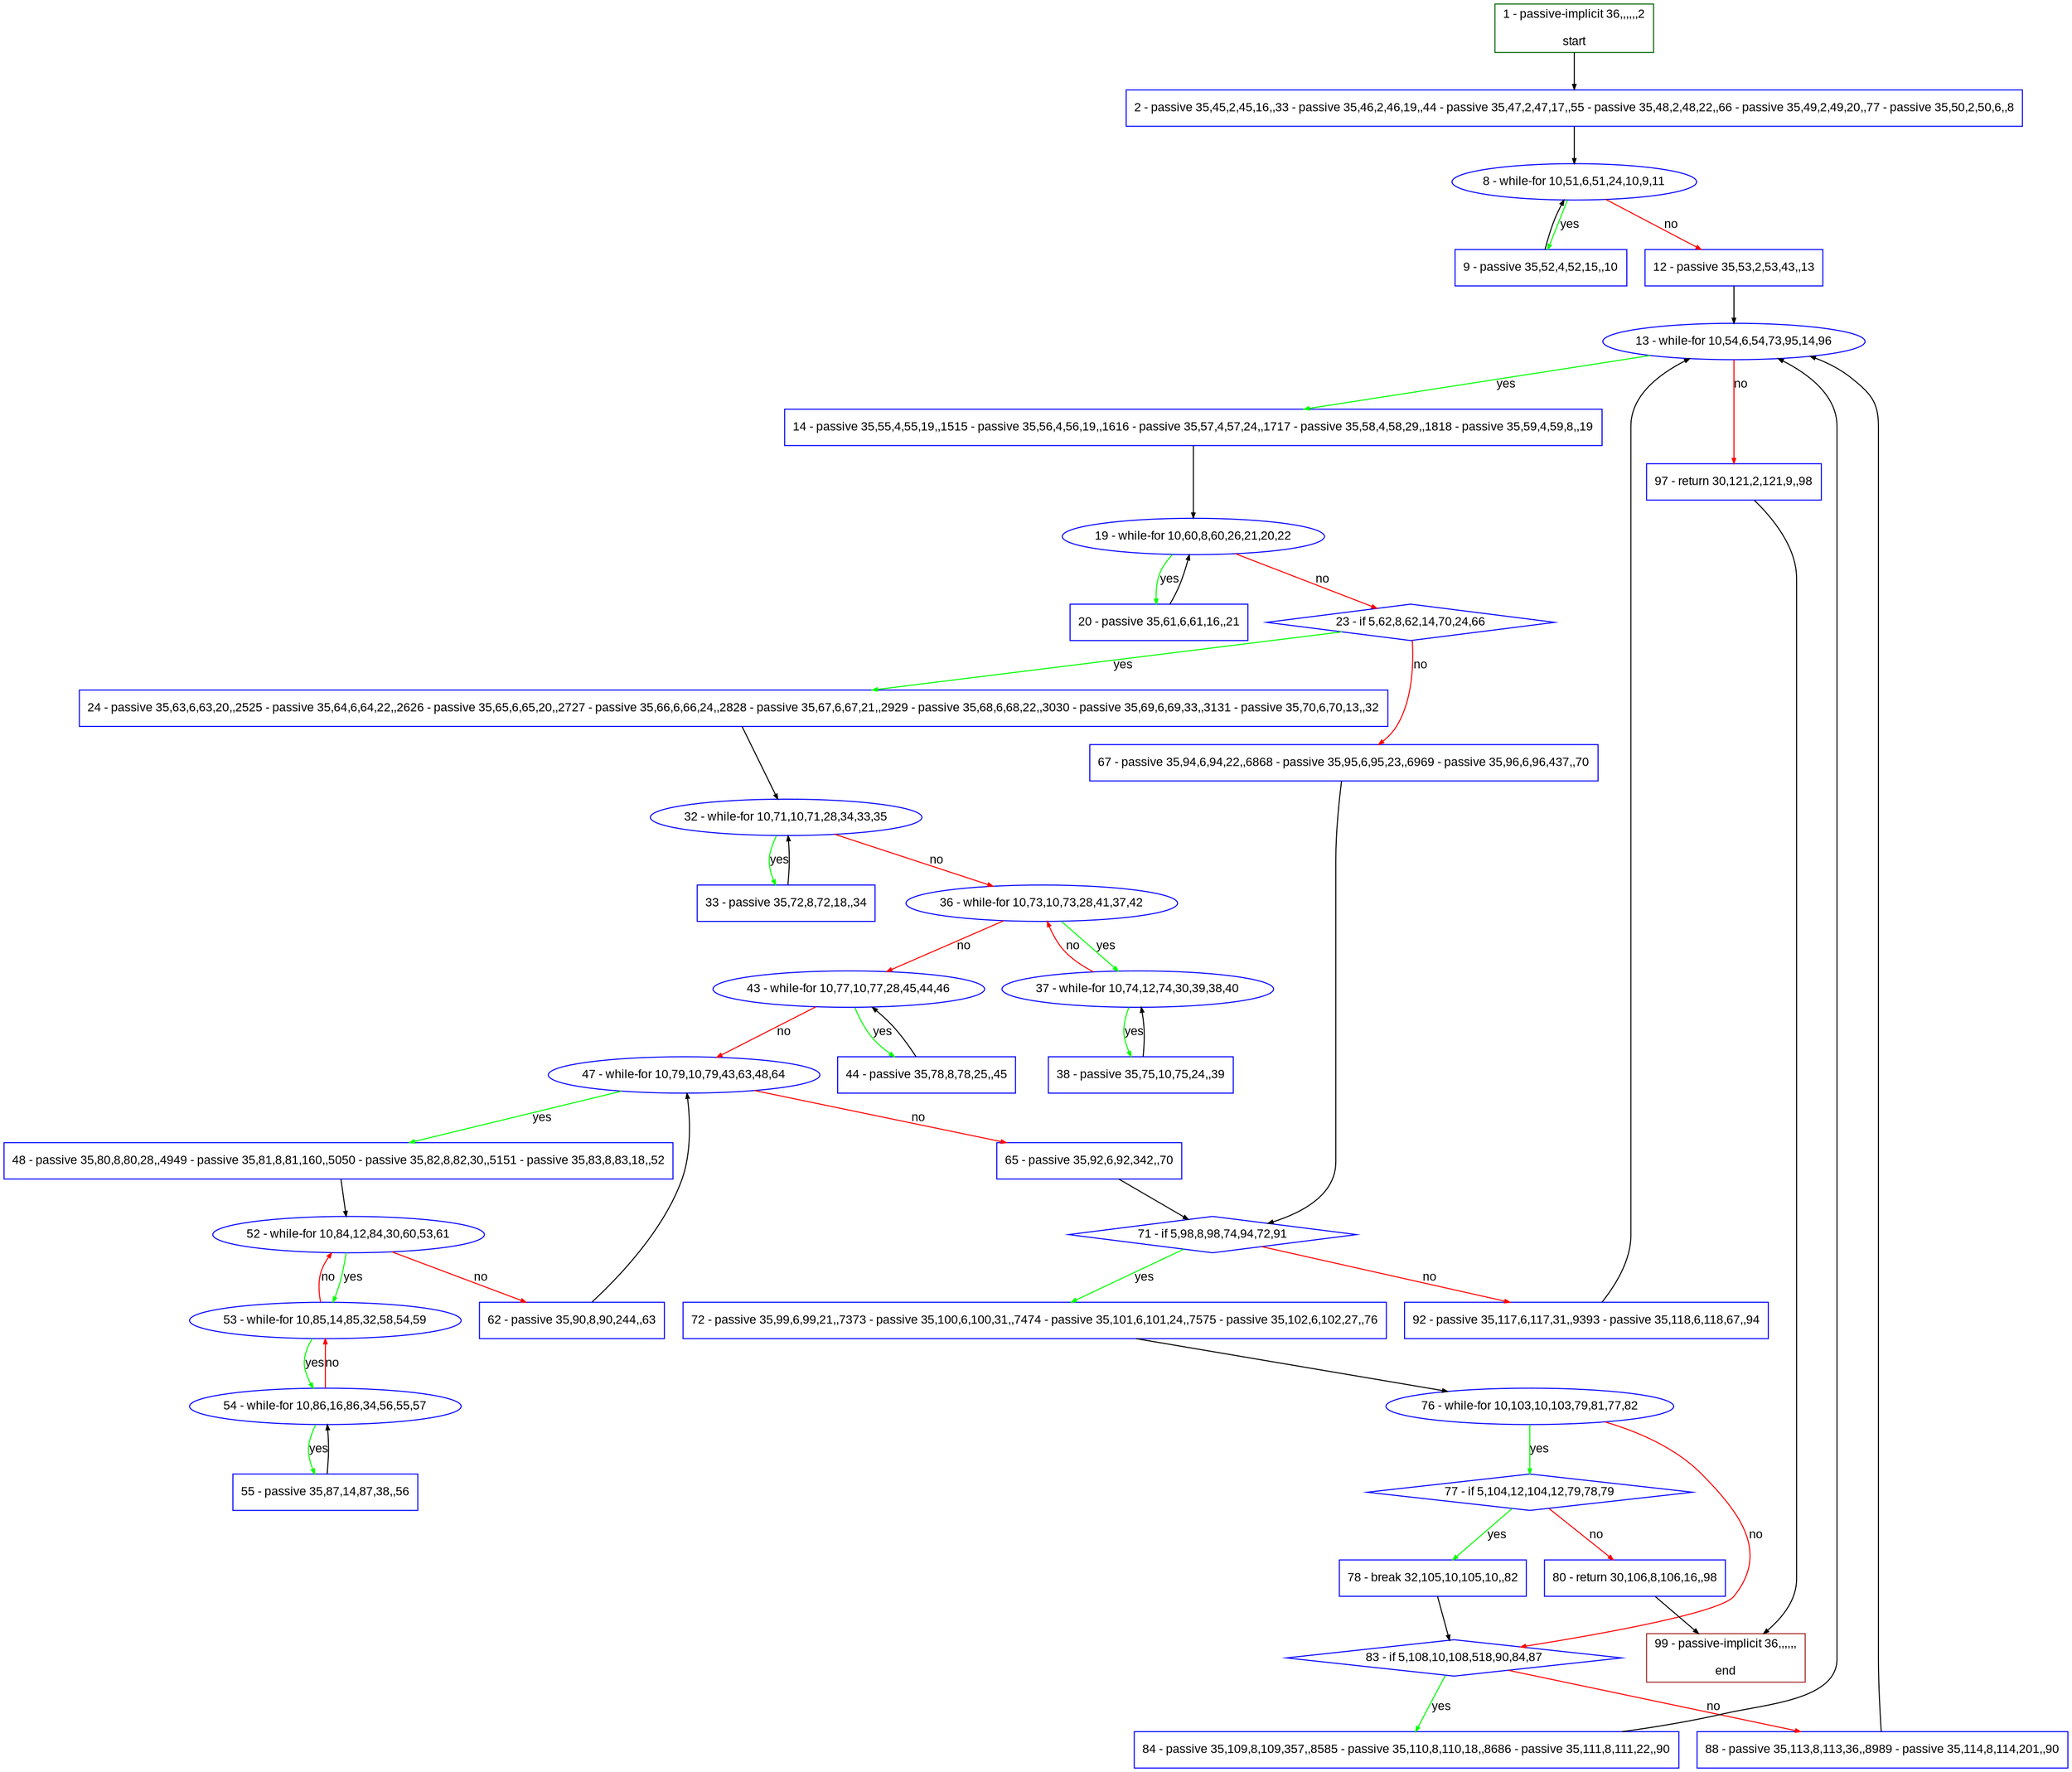 digraph "" {
  graph [pack="true", label="", fontsize="12", packmode="clust", fontname="Arial", fillcolor="#FFFFCC", bgcolor="white", style="rounded,filled", compound="true"];
  node [node_initialized="no", label="", color="grey", fontsize="12", fillcolor="white", fontname="Arial", style="filled", shape="rectangle", compound="true", fixedsize="false"];
  edge [fontcolor="black", arrowhead="normal", arrowtail="none", arrowsize="0.5", ltail="", label="", color="black", fontsize="12", lhead="", fontname="Arial", dir="forward", compound="true"];
  __N1 [label="2 - passive 35,45,2,45,16,,33 - passive 35,46,2,46,19,,44 - passive 35,47,2,47,17,,55 - passive 35,48,2,48,22,,66 - passive 35,49,2,49,20,,77 - passive 35,50,2,50,6,,8", color="#0000ff", fillcolor="#ffffff", style="filled", shape="box"];
  __N2 [label="1 - passive-implicit 36,,,,,,2\n\nstart", color="#006400", fillcolor="#ffffff", style="filled", shape="box"];
  __N3 [label="8 - while-for 10,51,6,51,24,10,9,11", color="#0000ff", fillcolor="#ffffff", style="filled", shape="oval"];
  __N4 [label="9 - passive 35,52,4,52,15,,10", color="#0000ff", fillcolor="#ffffff", style="filled", shape="box"];
  __N5 [label="12 - passive 35,53,2,53,43,,13", color="#0000ff", fillcolor="#ffffff", style="filled", shape="box"];
  __N6 [label="13 - while-for 10,54,6,54,73,95,14,96", color="#0000ff", fillcolor="#ffffff", style="filled", shape="oval"];
  __N7 [label="14 - passive 35,55,4,55,19,,1515 - passive 35,56,4,56,19,,1616 - passive 35,57,4,57,24,,1717 - passive 35,58,4,58,29,,1818 - passive 35,59,4,59,8,,19", color="#0000ff", fillcolor="#ffffff", style="filled", shape="box"];
  __N8 [label="97 - return 30,121,2,121,9,,98", color="#0000ff", fillcolor="#ffffff", style="filled", shape="box"];
  __N9 [label="19 - while-for 10,60,8,60,26,21,20,22", color="#0000ff", fillcolor="#ffffff", style="filled", shape="oval"];
  __N10 [label="20 - passive 35,61,6,61,16,,21", color="#0000ff", fillcolor="#ffffff", style="filled", shape="box"];
  __N11 [label="23 - if 5,62,8,62,14,70,24,66", color="#0000ff", fillcolor="#ffffff", style="filled", shape="diamond"];
  __N12 [label="24 - passive 35,63,6,63,20,,2525 - passive 35,64,6,64,22,,2626 - passive 35,65,6,65,20,,2727 - passive 35,66,6,66,24,,2828 - passive 35,67,6,67,21,,2929 - passive 35,68,6,68,22,,3030 - passive 35,69,6,69,33,,3131 - passive 35,70,6,70,13,,32", color="#0000ff", fillcolor="#ffffff", style="filled", shape="box"];
  __N13 [label="67 - passive 35,94,6,94,22,,6868 - passive 35,95,6,95,23,,6969 - passive 35,96,6,96,437,,70", color="#0000ff", fillcolor="#ffffff", style="filled", shape="box"];
  __N14 [label="32 - while-for 10,71,10,71,28,34,33,35", color="#0000ff", fillcolor="#ffffff", style="filled", shape="oval"];
  __N15 [label="33 - passive 35,72,8,72,18,,34", color="#0000ff", fillcolor="#ffffff", style="filled", shape="box"];
  __N16 [label="36 - while-for 10,73,10,73,28,41,37,42", color="#0000ff", fillcolor="#ffffff", style="filled", shape="oval"];
  __N17 [label="37 - while-for 10,74,12,74,30,39,38,40", color="#0000ff", fillcolor="#ffffff", style="filled", shape="oval"];
  __N18 [label="43 - while-for 10,77,10,77,28,45,44,46", color="#0000ff", fillcolor="#ffffff", style="filled", shape="oval"];
  __N19 [label="38 - passive 35,75,10,75,24,,39", color="#0000ff", fillcolor="#ffffff", style="filled", shape="box"];
  __N20 [label="44 - passive 35,78,8,78,25,,45", color="#0000ff", fillcolor="#ffffff", style="filled", shape="box"];
  __N21 [label="47 - while-for 10,79,10,79,43,63,48,64", color="#0000ff", fillcolor="#ffffff", style="filled", shape="oval"];
  __N22 [label="48 - passive 35,80,8,80,28,,4949 - passive 35,81,8,81,160,,5050 - passive 35,82,8,82,30,,5151 - passive 35,83,8,83,18,,52", color="#0000ff", fillcolor="#ffffff", style="filled", shape="box"];
  __N23 [label="65 - passive 35,92,6,92,342,,70", color="#0000ff", fillcolor="#ffffff", style="filled", shape="box"];
  __N24 [label="52 - while-for 10,84,12,84,30,60,53,61", color="#0000ff", fillcolor="#ffffff", style="filled", shape="oval"];
  __N25 [label="53 - while-for 10,85,14,85,32,58,54,59", color="#0000ff", fillcolor="#ffffff", style="filled", shape="oval"];
  __N26 [label="62 - passive 35,90,8,90,244,,63", color="#0000ff", fillcolor="#ffffff", style="filled", shape="box"];
  __N27 [label="54 - while-for 10,86,16,86,34,56,55,57", color="#0000ff", fillcolor="#ffffff", style="filled", shape="oval"];
  __N28 [label="55 - passive 35,87,14,87,38,,56", color="#0000ff", fillcolor="#ffffff", style="filled", shape="box"];
  __N29 [label="71 - if 5,98,8,98,74,94,72,91", color="#0000ff", fillcolor="#ffffff", style="filled", shape="diamond"];
  __N30 [label="72 - passive 35,99,6,99,21,,7373 - passive 35,100,6,100,31,,7474 - passive 35,101,6,101,24,,7575 - passive 35,102,6,102,27,,76", color="#0000ff", fillcolor="#ffffff", style="filled", shape="box"];
  __N31 [label="92 - passive 35,117,6,117,31,,9393 - passive 35,118,6,118,67,,94", color="#0000ff", fillcolor="#ffffff", style="filled", shape="box"];
  __N32 [label="76 - while-for 10,103,10,103,79,81,77,82", color="#0000ff", fillcolor="#ffffff", style="filled", shape="oval"];
  __N33 [label="77 - if 5,104,12,104,12,79,78,79", color="#0000ff", fillcolor="#ffffff", style="filled", shape="diamond"];
  __N34 [label="83 - if 5,108,10,108,518,90,84,87", color="#0000ff", fillcolor="#ffffff", style="filled", shape="diamond"];
  __N35 [label="78 - break 32,105,10,105,10,,82", color="#0000ff", fillcolor="#ffffff", style="filled", shape="box"];
  __N36 [label="80 - return 30,106,8,106,16,,98", color="#0000ff", fillcolor="#ffffff", style="filled", shape="box"];
  __N37 [label="99 - passive-implicit 36,,,,,,\n\nend", color="#a52a2a", fillcolor="#ffffff", style="filled", shape="box"];
  __N38 [label="84 - passive 35,109,8,109,357,,8585 - passive 35,110,8,110,18,,8686 - passive 35,111,8,111,22,,90", color="#0000ff", fillcolor="#ffffff", style="filled", shape="box"];
  __N39 [label="88 - passive 35,113,8,113,36,,8989 - passive 35,114,8,114,201,,90", color="#0000ff", fillcolor="#ffffff", style="filled", shape="box"];
  __N2 -> __N1 [arrowhead="normal", arrowtail="none", color="#000000", label="", dir="forward"];
  __N1 -> __N3 [arrowhead="normal", arrowtail="none", color="#000000", label="", dir="forward"];
  __N3 -> __N4 [arrowhead="normal", arrowtail="none", color="#00ff00", label="yes", dir="forward"];
  __N4 -> __N3 [arrowhead="normal", arrowtail="none", color="#000000", label="", dir="forward"];
  __N3 -> __N5 [arrowhead="normal", arrowtail="none", color="#ff0000", label="no", dir="forward"];
  __N5 -> __N6 [arrowhead="normal", arrowtail="none", color="#000000", label="", dir="forward"];
  __N6 -> __N7 [arrowhead="normal", arrowtail="none", color="#00ff00", label="yes", dir="forward"];
  __N6 -> __N8 [arrowhead="normal", arrowtail="none", color="#ff0000", label="no", dir="forward"];
  __N7 -> __N9 [arrowhead="normal", arrowtail="none", color="#000000", label="", dir="forward"];
  __N9 -> __N10 [arrowhead="normal", arrowtail="none", color="#00ff00", label="yes", dir="forward"];
  __N10 -> __N9 [arrowhead="normal", arrowtail="none", color="#000000", label="", dir="forward"];
  __N9 -> __N11 [arrowhead="normal", arrowtail="none", color="#ff0000", label="no", dir="forward"];
  __N11 -> __N12 [arrowhead="normal", arrowtail="none", color="#00ff00", label="yes", dir="forward"];
  __N11 -> __N13 [arrowhead="normal", arrowtail="none", color="#ff0000", label="no", dir="forward"];
  __N12 -> __N14 [arrowhead="normal", arrowtail="none", color="#000000", label="", dir="forward"];
  __N14 -> __N15 [arrowhead="normal", arrowtail="none", color="#00ff00", label="yes", dir="forward"];
  __N15 -> __N14 [arrowhead="normal", arrowtail="none", color="#000000", label="", dir="forward"];
  __N14 -> __N16 [arrowhead="normal", arrowtail="none", color="#ff0000", label="no", dir="forward"];
  __N16 -> __N17 [arrowhead="normal", arrowtail="none", color="#00ff00", label="yes", dir="forward"];
  __N17 -> __N16 [arrowhead="normal", arrowtail="none", color="#ff0000", label="no", dir="forward"];
  __N16 -> __N18 [arrowhead="normal", arrowtail="none", color="#ff0000", label="no", dir="forward"];
  __N17 -> __N19 [arrowhead="normal", arrowtail="none", color="#00ff00", label="yes", dir="forward"];
  __N19 -> __N17 [arrowhead="normal", arrowtail="none", color="#000000", label="", dir="forward"];
  __N18 -> __N20 [arrowhead="normal", arrowtail="none", color="#00ff00", label="yes", dir="forward"];
  __N20 -> __N18 [arrowhead="normal", arrowtail="none", color="#000000", label="", dir="forward"];
  __N18 -> __N21 [arrowhead="normal", arrowtail="none", color="#ff0000", label="no", dir="forward"];
  __N21 -> __N22 [arrowhead="normal", arrowtail="none", color="#00ff00", label="yes", dir="forward"];
  __N21 -> __N23 [arrowhead="normal", arrowtail="none", color="#ff0000", label="no", dir="forward"];
  __N22 -> __N24 [arrowhead="normal", arrowtail="none", color="#000000", label="", dir="forward"];
  __N24 -> __N25 [arrowhead="normal", arrowtail="none", color="#00ff00", label="yes", dir="forward"];
  __N25 -> __N24 [arrowhead="normal", arrowtail="none", color="#ff0000", label="no", dir="forward"];
  __N24 -> __N26 [arrowhead="normal", arrowtail="none", color="#ff0000", label="no", dir="forward"];
  __N25 -> __N27 [arrowhead="normal", arrowtail="none", color="#00ff00", label="yes", dir="forward"];
  __N27 -> __N25 [arrowhead="normal", arrowtail="none", color="#ff0000", label="no", dir="forward"];
  __N27 -> __N28 [arrowhead="normal", arrowtail="none", color="#00ff00", label="yes", dir="forward"];
  __N28 -> __N27 [arrowhead="normal", arrowtail="none", color="#000000", label="", dir="forward"];
  __N26 -> __N21 [arrowhead="normal", arrowtail="none", color="#000000", label="", dir="forward"];
  __N23 -> __N29 [arrowhead="normal", arrowtail="none", color="#000000", label="", dir="forward"];
  __N13 -> __N29 [arrowhead="normal", arrowtail="none", color="#000000", label="", dir="forward"];
  __N29 -> __N30 [arrowhead="normal", arrowtail="none", color="#00ff00", label="yes", dir="forward"];
  __N29 -> __N31 [arrowhead="normal", arrowtail="none", color="#ff0000", label="no", dir="forward"];
  __N30 -> __N32 [arrowhead="normal", arrowtail="none", color="#000000", label="", dir="forward"];
  __N32 -> __N33 [arrowhead="normal", arrowtail="none", color="#00ff00", label="yes", dir="forward"];
  __N32 -> __N34 [arrowhead="normal", arrowtail="none", color="#ff0000", label="no", dir="forward"];
  __N33 -> __N35 [arrowhead="normal", arrowtail="none", color="#00ff00", label="yes", dir="forward"];
  __N33 -> __N36 [arrowhead="normal", arrowtail="none", color="#ff0000", label="no", dir="forward"];
  __N35 -> __N34 [arrowhead="normal", arrowtail="none", color="#000000", label="", dir="forward"];
  __N36 -> __N37 [arrowhead="normal", arrowtail="none", color="#000000", label="", dir="forward"];
  __N34 -> __N38 [arrowhead="normal", arrowtail="none", color="#00ff00", label="yes", dir="forward"];
  __N34 -> __N39 [arrowhead="normal", arrowtail="none", color="#ff0000", label="no", dir="forward"];
  __N38 -> __N6 [arrowhead="normal", arrowtail="none", color="#000000", label="", dir="forward"];
  __N39 -> __N6 [arrowhead="normal", arrowtail="none", color="#000000", label="", dir="forward"];
  __N31 -> __N6 [arrowhead="normal", arrowtail="none", color="#000000", label="", dir="forward"];
  __N8 -> __N37 [arrowhead="normal", arrowtail="none", color="#000000", label="", dir="forward"];
}
